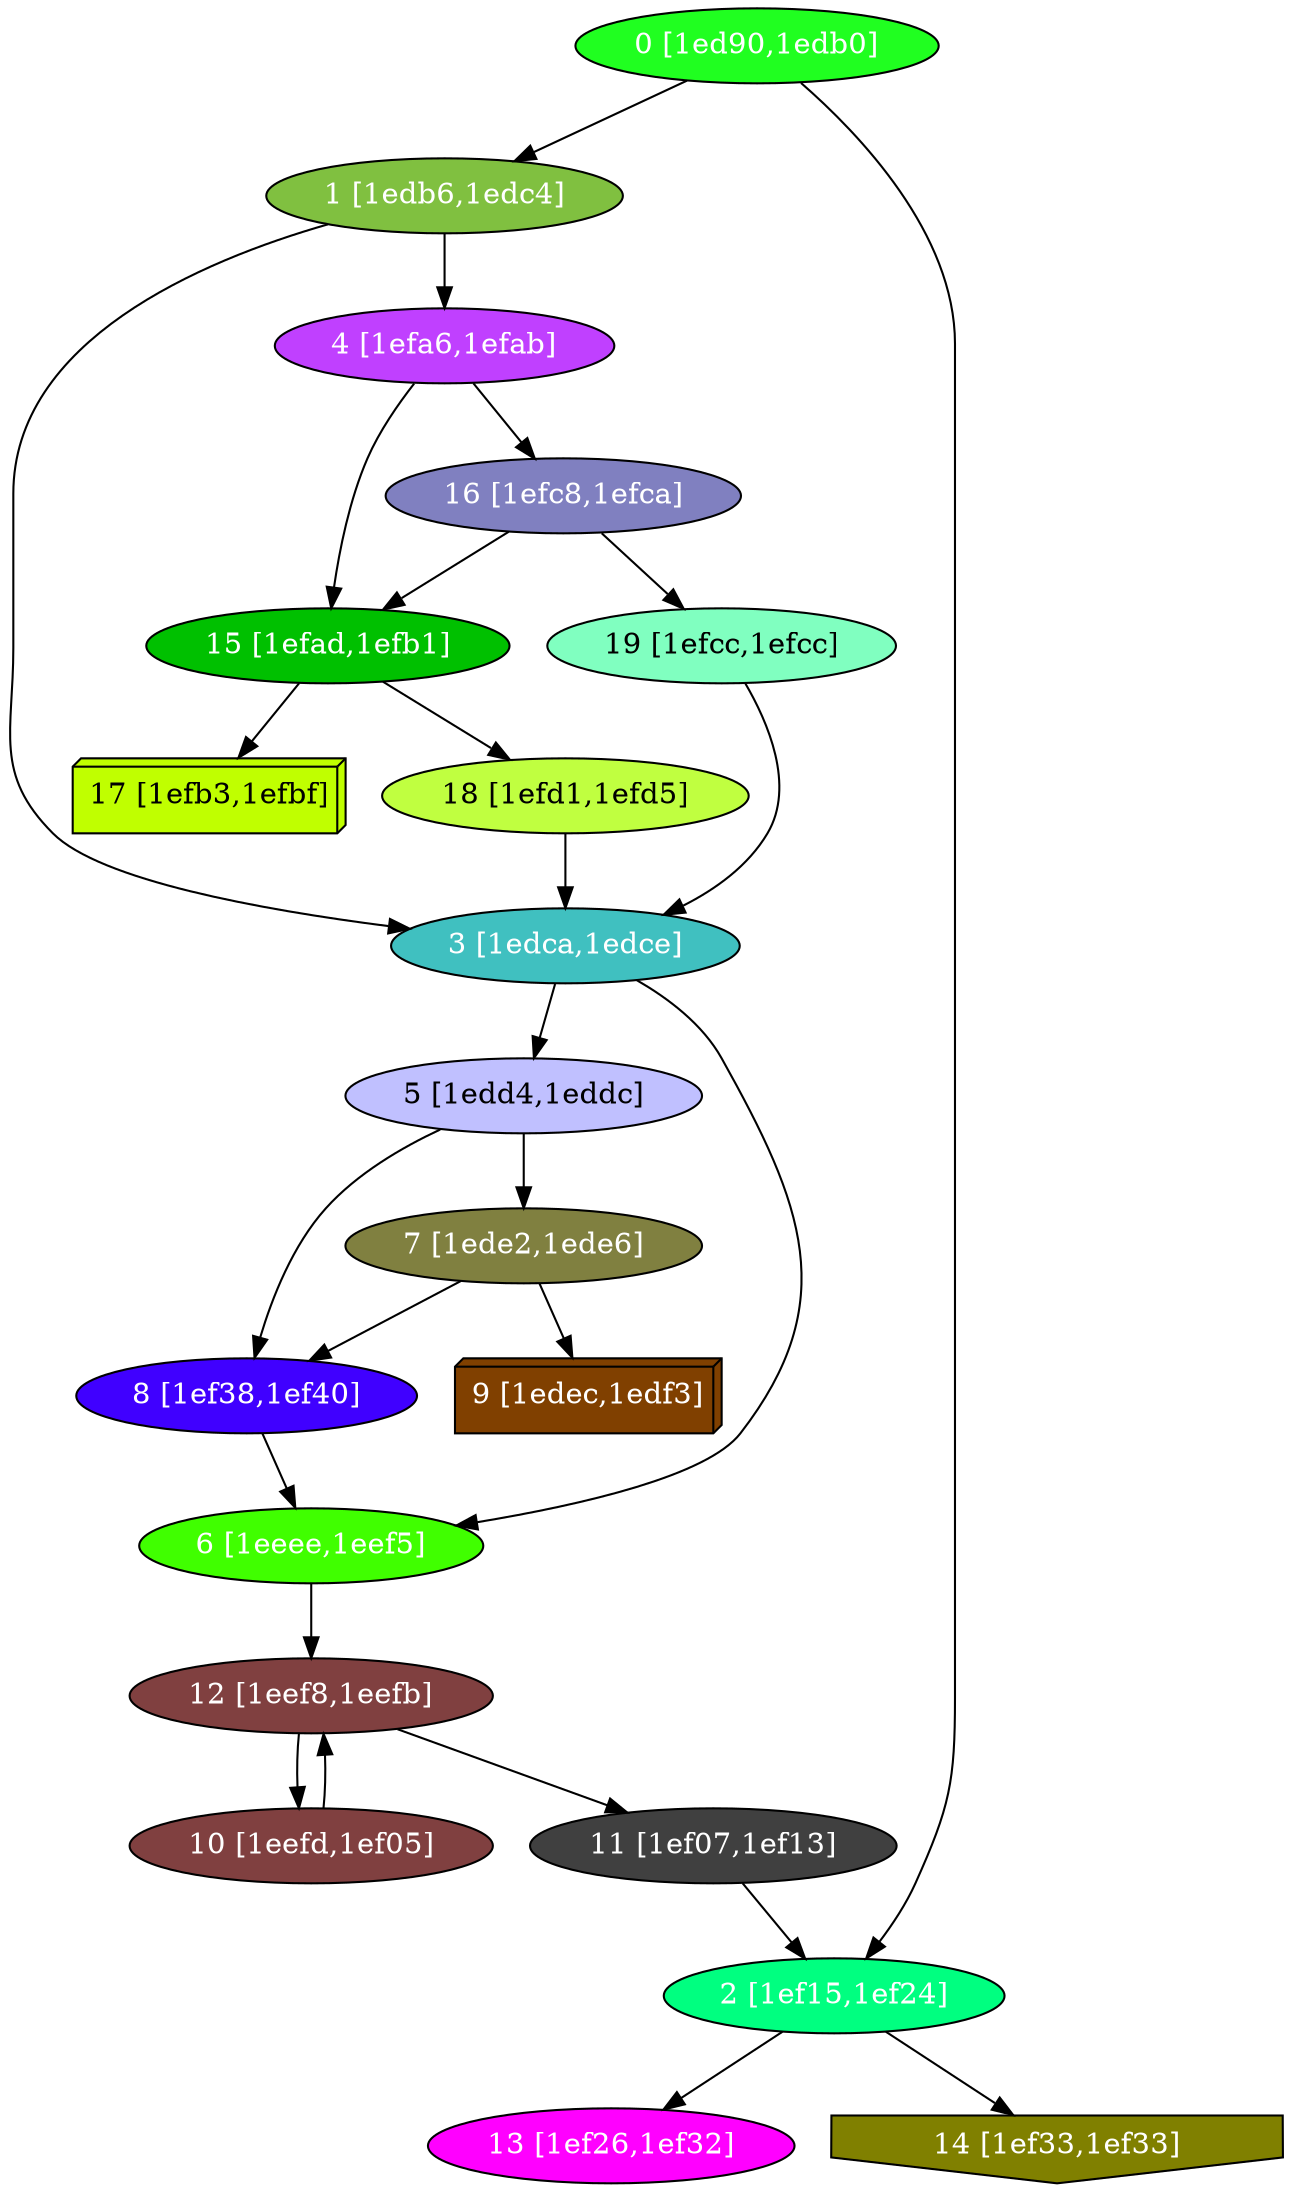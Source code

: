 diGraph libnss3{
	libnss3_0  [style=filled fillcolor="#20FF20" fontcolor="#ffffff" shape=oval label="0 [1ed90,1edb0]"]
	libnss3_1  [style=filled fillcolor="#80C040" fontcolor="#ffffff" shape=oval label="1 [1edb6,1edc4]"]
	libnss3_2  [style=filled fillcolor="#00FF80" fontcolor="#ffffff" shape=oval label="2 [1ef15,1ef24]"]
	libnss3_3  [style=filled fillcolor="#40C0C0" fontcolor="#ffffff" shape=oval label="3 [1edca,1edce]"]
	libnss3_4  [style=filled fillcolor="#C040FF" fontcolor="#ffffff" shape=oval label="4 [1efa6,1efab]"]
	libnss3_5  [style=filled fillcolor="#C0C0FF" fontcolor="#000000" shape=oval label="5 [1edd4,1eddc]"]
	libnss3_6  [style=filled fillcolor="#40FF00" fontcolor="#ffffff" shape=oval label="6 [1eeee,1eef5]"]
	libnss3_7  [style=filled fillcolor="#808040" fontcolor="#ffffff" shape=oval label="7 [1ede2,1ede6]"]
	libnss3_8  [style=filled fillcolor="#4000FF" fontcolor="#ffffff" shape=oval label="8 [1ef38,1ef40]"]
	libnss3_9  [style=filled fillcolor="#804000" fontcolor="#ffffff" shape=box3d label="9 [1edec,1edf3]"]
	libnss3_a  [style=filled fillcolor="#804040" fontcolor="#ffffff" shape=oval label="10 [1eefd,1ef05]"]
	libnss3_b  [style=filled fillcolor="#404040" fontcolor="#ffffff" shape=oval label="11 [1ef07,1ef13]"]
	libnss3_c  [style=filled fillcolor="#804040" fontcolor="#ffffff" shape=oval label="12 [1eef8,1eefb]"]
	libnss3_d  [style=filled fillcolor="#FF00FF" fontcolor="#ffffff" shape=oval label="13 [1ef26,1ef32]"]
	libnss3_e  [style=filled fillcolor="#808000" fontcolor="#ffffff" shape=invhouse label="14 [1ef33,1ef33]"]
	libnss3_f  [style=filled fillcolor="#00C000" fontcolor="#ffffff" shape=oval label="15 [1efad,1efb1]"]
	libnss3_10  [style=filled fillcolor="#8080C0" fontcolor="#ffffff" shape=oval label="16 [1efc8,1efca]"]
	libnss3_11  [style=filled fillcolor="#C0FF00" fontcolor="#000000" shape=box3d label="17 [1efb3,1efbf]"]
	libnss3_12  [style=filled fillcolor="#C0FF40" fontcolor="#000000" shape=oval label="18 [1efd1,1efd5]"]
	libnss3_13  [style=filled fillcolor="#80FFC0" fontcolor="#000000" shape=oval label="19 [1efcc,1efcc]"]

	libnss3_0 -> libnss3_1
	libnss3_0 -> libnss3_2
	libnss3_1 -> libnss3_3
	libnss3_1 -> libnss3_4
	libnss3_2 -> libnss3_d
	libnss3_2 -> libnss3_e
	libnss3_3 -> libnss3_5
	libnss3_3 -> libnss3_6
	libnss3_4 -> libnss3_f
	libnss3_4 -> libnss3_10
	libnss3_5 -> libnss3_7
	libnss3_5 -> libnss3_8
	libnss3_6 -> libnss3_c
	libnss3_7 -> libnss3_8
	libnss3_7 -> libnss3_9
	libnss3_8 -> libnss3_6
	libnss3_a -> libnss3_c
	libnss3_b -> libnss3_2
	libnss3_c -> libnss3_a
	libnss3_c -> libnss3_b
	libnss3_f -> libnss3_11
	libnss3_f -> libnss3_12
	libnss3_10 -> libnss3_f
	libnss3_10 -> libnss3_13
	libnss3_12 -> libnss3_3
	libnss3_13 -> libnss3_3
}